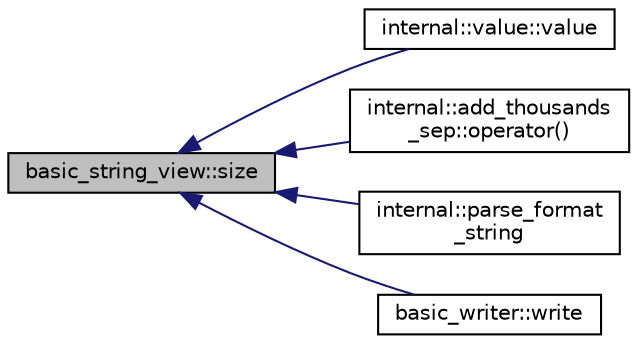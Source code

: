 digraph "basic_string_view::size"
{
  edge [fontname="Helvetica",fontsize="10",labelfontname="Helvetica",labelfontsize="10"];
  node [fontname="Helvetica",fontsize="10",shape=record];
  rankdir="LR";
  Node1 [label="basic_string_view::size",height=0.2,width=0.4,color="black", fillcolor="grey75", style="filled" fontcolor="black"];
  Node1 -> Node2 [dir="back",color="midnightblue",fontsize="10",style="solid",fontname="Helvetica"];
  Node2 [label="internal::value::value",height=0.2,width=0.4,color="black", fillcolor="white", style="filled",URL="$classinternal_1_1value.html#adeb52dcf1b9767046e11899cf6a812ec"];
  Node1 -> Node3 [dir="back",color="midnightblue",fontsize="10",style="solid",fontname="Helvetica"];
  Node3 [label="internal::add_thousands\l_sep::operator()",height=0.2,width=0.4,color="black", fillcolor="white", style="filled",URL="$classinternal_1_1add__thousands__sep.html#a5a5f664cc8edbaccf37fbb1399366c5e"];
  Node1 -> Node4 [dir="back",color="midnightblue",fontsize="10",style="solid",fontname="Helvetica"];
  Node4 [label="internal::parse_format\l_string",height=0.2,width=0.4,color="black", fillcolor="white", style="filled",URL="$namespaceinternal.html#a47fffd25c13670b8e2eb6559caeef974"];
  Node1 -> Node5 [dir="back",color="midnightblue",fontsize="10",style="solid",fontname="Helvetica"];
  Node5 [label="basic_writer::write",height=0.2,width=0.4,color="black", fillcolor="white", style="filled",URL="$classbasic__writer.html#a9145dbe901036b8f1a35587faac5e74e"];
}
